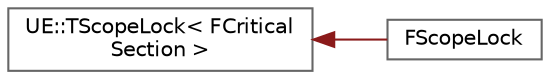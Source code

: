 digraph "Graphical Class Hierarchy"
{
 // INTERACTIVE_SVG=YES
 // LATEX_PDF_SIZE
  bgcolor="transparent";
  edge [fontname=Helvetica,fontsize=10,labelfontname=Helvetica,labelfontsize=10];
  node [fontname=Helvetica,fontsize=10,shape=box,height=0.2,width=0.4];
  rankdir="LR";
  Node0 [id="Node000000",label="UE::TScopeLock\< FCritical\lSection \>",height=0.2,width=0.4,color="grey40", fillcolor="white", style="filled",URL="$da/da9/classUE_1_1TScopeLock.html",tooltip=" "];
  Node0 -> Node1 [id="edge9761_Node000000_Node000001",dir="back",color="firebrick4",style="solid",tooltip=" "];
  Node1 [id="Node000001",label="FScopeLock",height=0.2,width=0.4,color="grey40", fillcolor="white", style="filled",URL="$db/d94/classFScopeLock.html",tooltip="Implements a scope lock."];
}
